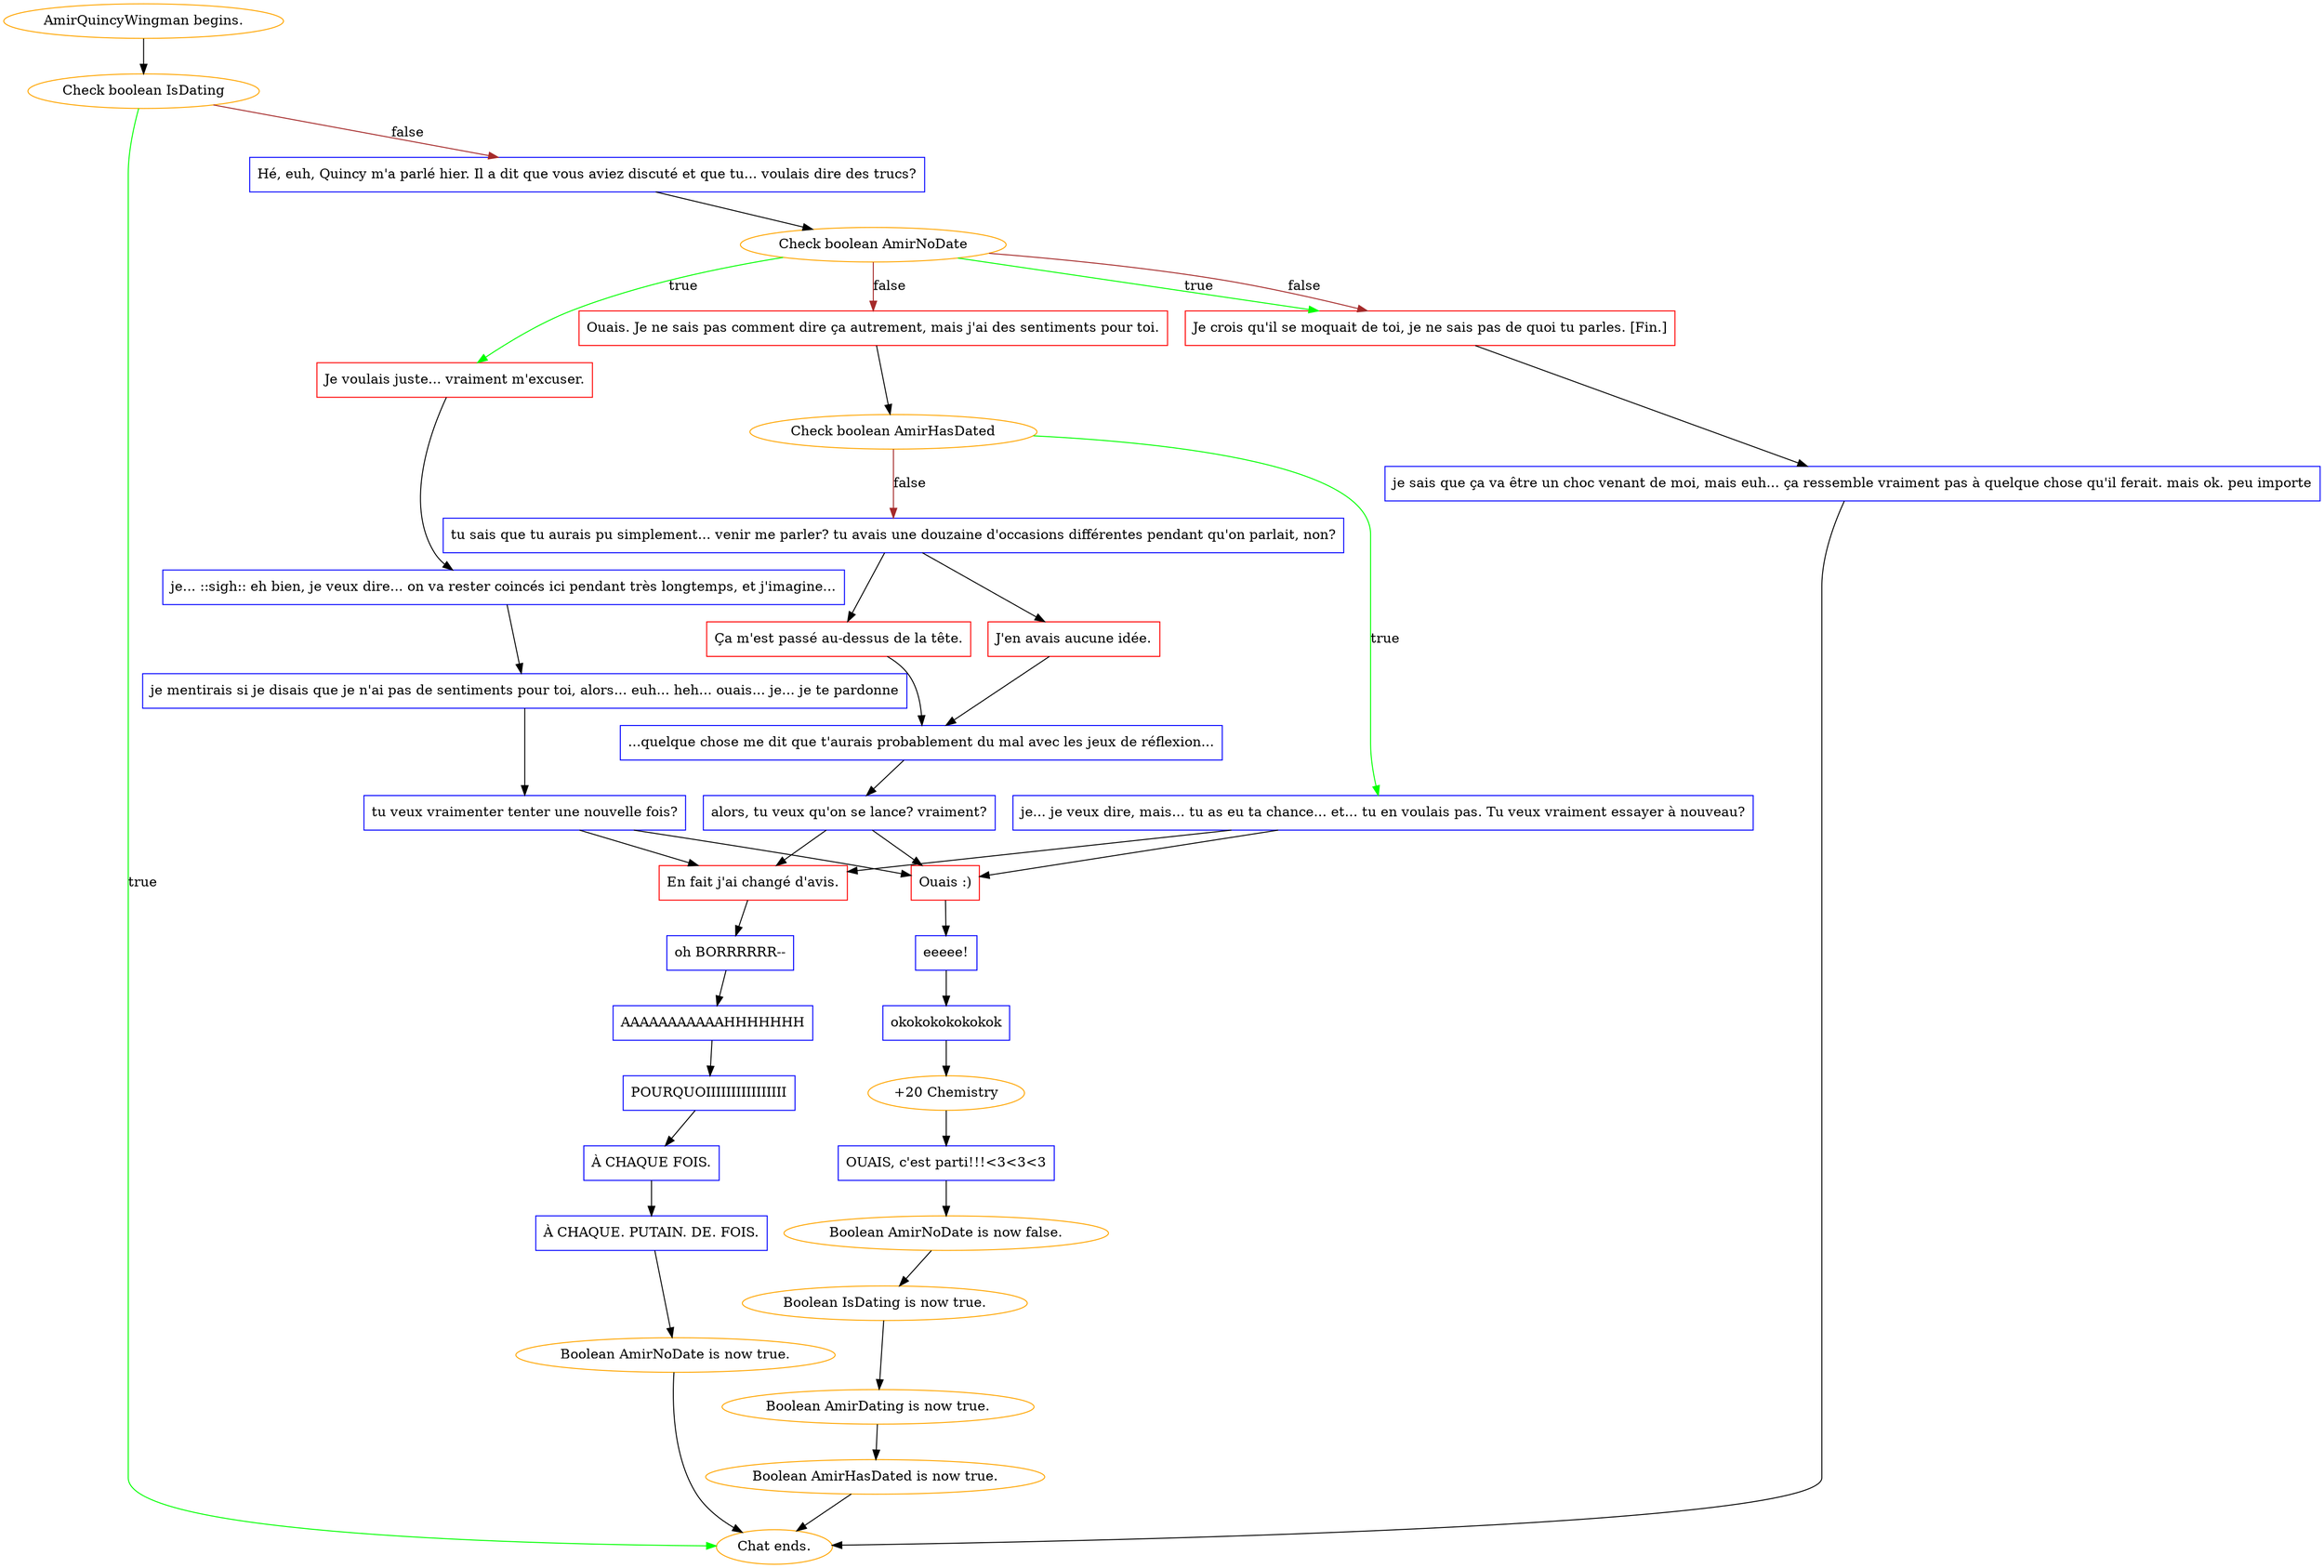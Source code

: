 digraph {
	"AmirQuincyWingman begins." [color=orange];
		"AmirQuincyWingman begins." -> j724089190;
	j724089190 [label="Check boolean IsDating",color=orange];
		j724089190 -> "Chat ends." [label=true,color=green];
		j724089190 -> j944561106 [label=false,color=brown];
	"Chat ends." [color=orange];
	j944561106 [label="Hé, euh, Quincy m'a parlé hier. Il a dit que vous aviez discuté et que tu... voulais dire des trucs?",shape=box,color=blue];
		j944561106 -> j1713116651;
	j1713116651 [label="Check boolean AmirNoDate",color=orange];
		j1713116651 -> j3434321739 [label=true,color=green];
		j1713116651 -> j1793342578 [label=true,color=green];
		j1713116651 -> j3149081857 [label=false,color=brown];
		j1713116651 -> j1793342578 [label=false,color=brown];
	j3434321739 [label="Je voulais juste... vraiment m'excuser.",shape=box,color=red];
		j3434321739 -> j232813517;
	j1793342578 [label="Je crois qu'il se moquait de toi, je ne sais pas de quoi tu parles. [Fin.]",shape=box,color=red];
		j1793342578 -> j203076628;
	j3149081857 [label="Ouais. Je ne sais pas comment dire ça autrement, mais j'ai des sentiments pour toi.",shape=box,color=red];
		j3149081857 -> j3450431594;
	j232813517 [label="je... ::sigh:: eh bien, je veux dire... on va rester coincés ici pendant très longtemps, et j'imagine...",shape=box,color=blue];
		j232813517 -> j4198675223;
	j203076628 [label="je sais que ça va être un choc venant de moi, mais euh... ça ressemble vraiment pas à quelque chose qu'il ferait. mais ok. peu importe",shape=box,color=blue];
		j203076628 -> "Chat ends.";
	j3450431594 [label="Check boolean AmirHasDated",color=orange];
		j3450431594 -> j623772740 [label=true,color=green];
		j3450431594 -> j2239574631 [label=false,color=brown];
	j4198675223 [label="je mentirais si je disais que je n'ai pas de sentiments pour toi, alors... euh... heh... ouais... je... je te pardonne",shape=box,color=blue];
		j4198675223 -> j2364308707;
	j623772740 [label="je... je veux dire, mais... tu as eu ta chance... et... tu en voulais pas. Tu veux vraiment essayer à nouveau?",shape=box,color=blue];
		j623772740 -> j86783422;
		j623772740 -> j348206887;
	j2239574631 [label="tu sais que tu aurais pu simplement... venir me parler? tu avais une douzaine d'occasions différentes pendant qu'on parlait, non?",shape=box,color=blue];
		j2239574631 -> j3540139765;
		j2239574631 -> j1823933973;
	j2364308707 [label="tu veux vraimenter tenter une nouvelle fois?",shape=box,color=blue];
		j2364308707 -> j86783422;
		j2364308707 -> j348206887;
	j86783422 [label="Ouais :)",shape=box,color=red];
		j86783422 -> j3447922653;
	j348206887 [label="En fait j'ai changé d'avis.",shape=box,color=red];
		j348206887 -> j78880405;
	j3540139765 [label="J'en avais aucune idée.",shape=box,color=red];
		j3540139765 -> j527647750;
	j1823933973 [label="Ça m'est passé au-dessus de la tête.",shape=box,color=red];
		j1823933973 -> j527647750;
	j3447922653 [label="eeeee!",shape=box,color=blue];
		j3447922653 -> j986854061;
	j78880405 [label="oh BORRRRRR--",shape=box,color=blue];
		j78880405 -> j2540612682;
	j527647750 [label="...quelque chose me dit que t'aurais probablement du mal avec les jeux de réflexion...",shape=box,color=blue];
		j527647750 -> j2718959713;
	j986854061 [label="okokokokokokok",shape=box,color=blue];
		j986854061 -> j2723416990;
	j2540612682 [label="AAAAAAAAAAAHHHHHHH",shape=box,color=blue];
		j2540612682 -> j2331549413;
	j2718959713 [label="alors, tu veux qu'on se lance? vraiment?",shape=box,color=blue];
		j2718959713 -> j86783422;
		j2718959713 -> j348206887;
	j2723416990 [label="+20 Chemistry",color=orange];
		j2723416990 -> j2100079365;
	j2331549413 [label="POURQUOIIIIIIIIIIIIIIII",shape=box,color=blue];
		j2331549413 -> j3622678968;
	j2100079365 [label="OUAIS, c'est parti!!!<3<3<3",shape=box,color=blue];
		j2100079365 -> j1208662821;
	j3622678968 [label="À CHAQUE FOIS.",shape=box,color=blue];
		j3622678968 -> j2245200701;
	j1208662821 [label="Boolean AmirNoDate is now false.",color=orange];
		j1208662821 -> j218661509;
	j2245200701 [label="À CHAQUE. PUTAIN. DE. FOIS.",shape=box,color=blue];
		j2245200701 -> j1438323710;
	j218661509 [label="Boolean IsDating is now true.",color=orange];
		j218661509 -> j2815014746;
	j1438323710 [label="Boolean AmirNoDate is now true.",color=orange];
		j1438323710 -> "Chat ends.";
	j2815014746 [label="Boolean AmirDating is now true.",color=orange];
		j2815014746 -> j912964709;
	j912964709 [label="Boolean AmirHasDated is now true.",color=orange];
		j912964709 -> "Chat ends.";
}